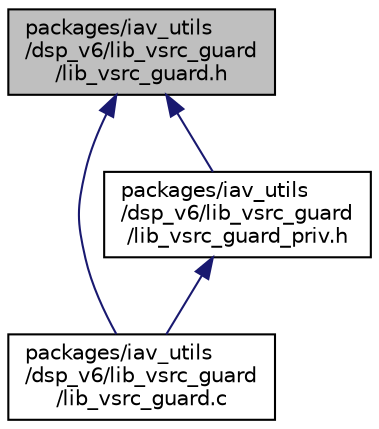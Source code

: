 digraph "packages/iav_utils/dsp_v6/lib_vsrc_guard/lib_vsrc_guard.h"
{
 // INTERACTIVE_SVG=YES
 // LATEX_PDF_SIZE
  bgcolor="transparent";
  edge [fontname="Helvetica",fontsize="10",labelfontname="Helvetica",labelfontsize="10"];
  node [fontname="Helvetica",fontsize="10",shape=record];
  Node1 [label="packages/iav_utils\l/dsp_v6/lib_vsrc_guard\l/lib_vsrc_guard.h",height=0.2,width=0.4,color="black", fillcolor="grey75", style="filled", fontcolor="black",tooltip=" "];
  Node1 -> Node2 [dir="back",color="midnightblue",fontsize="10",style="solid",fontname="Helvetica"];
  Node2 [label="packages/iav_utils\l/dsp_v6/lib_vsrc_guard\l/lib_vsrc_guard.c",height=0.2,width=0.4,color="black",URL="$d0/d1e/lib__vsrc__guard_8c.html",tooltip=" "];
  Node1 -> Node3 [dir="back",color="midnightblue",fontsize="10",style="solid",fontname="Helvetica"];
  Node3 [label="packages/iav_utils\l/dsp_v6/lib_vsrc_guard\l/lib_vsrc_guard_priv.h",height=0.2,width=0.4,color="black",URL="$d4/de3/lib__vsrc__guard__priv_8h.html",tooltip=" "];
  Node3 -> Node2 [dir="back",color="midnightblue",fontsize="10",style="solid",fontname="Helvetica"];
}
